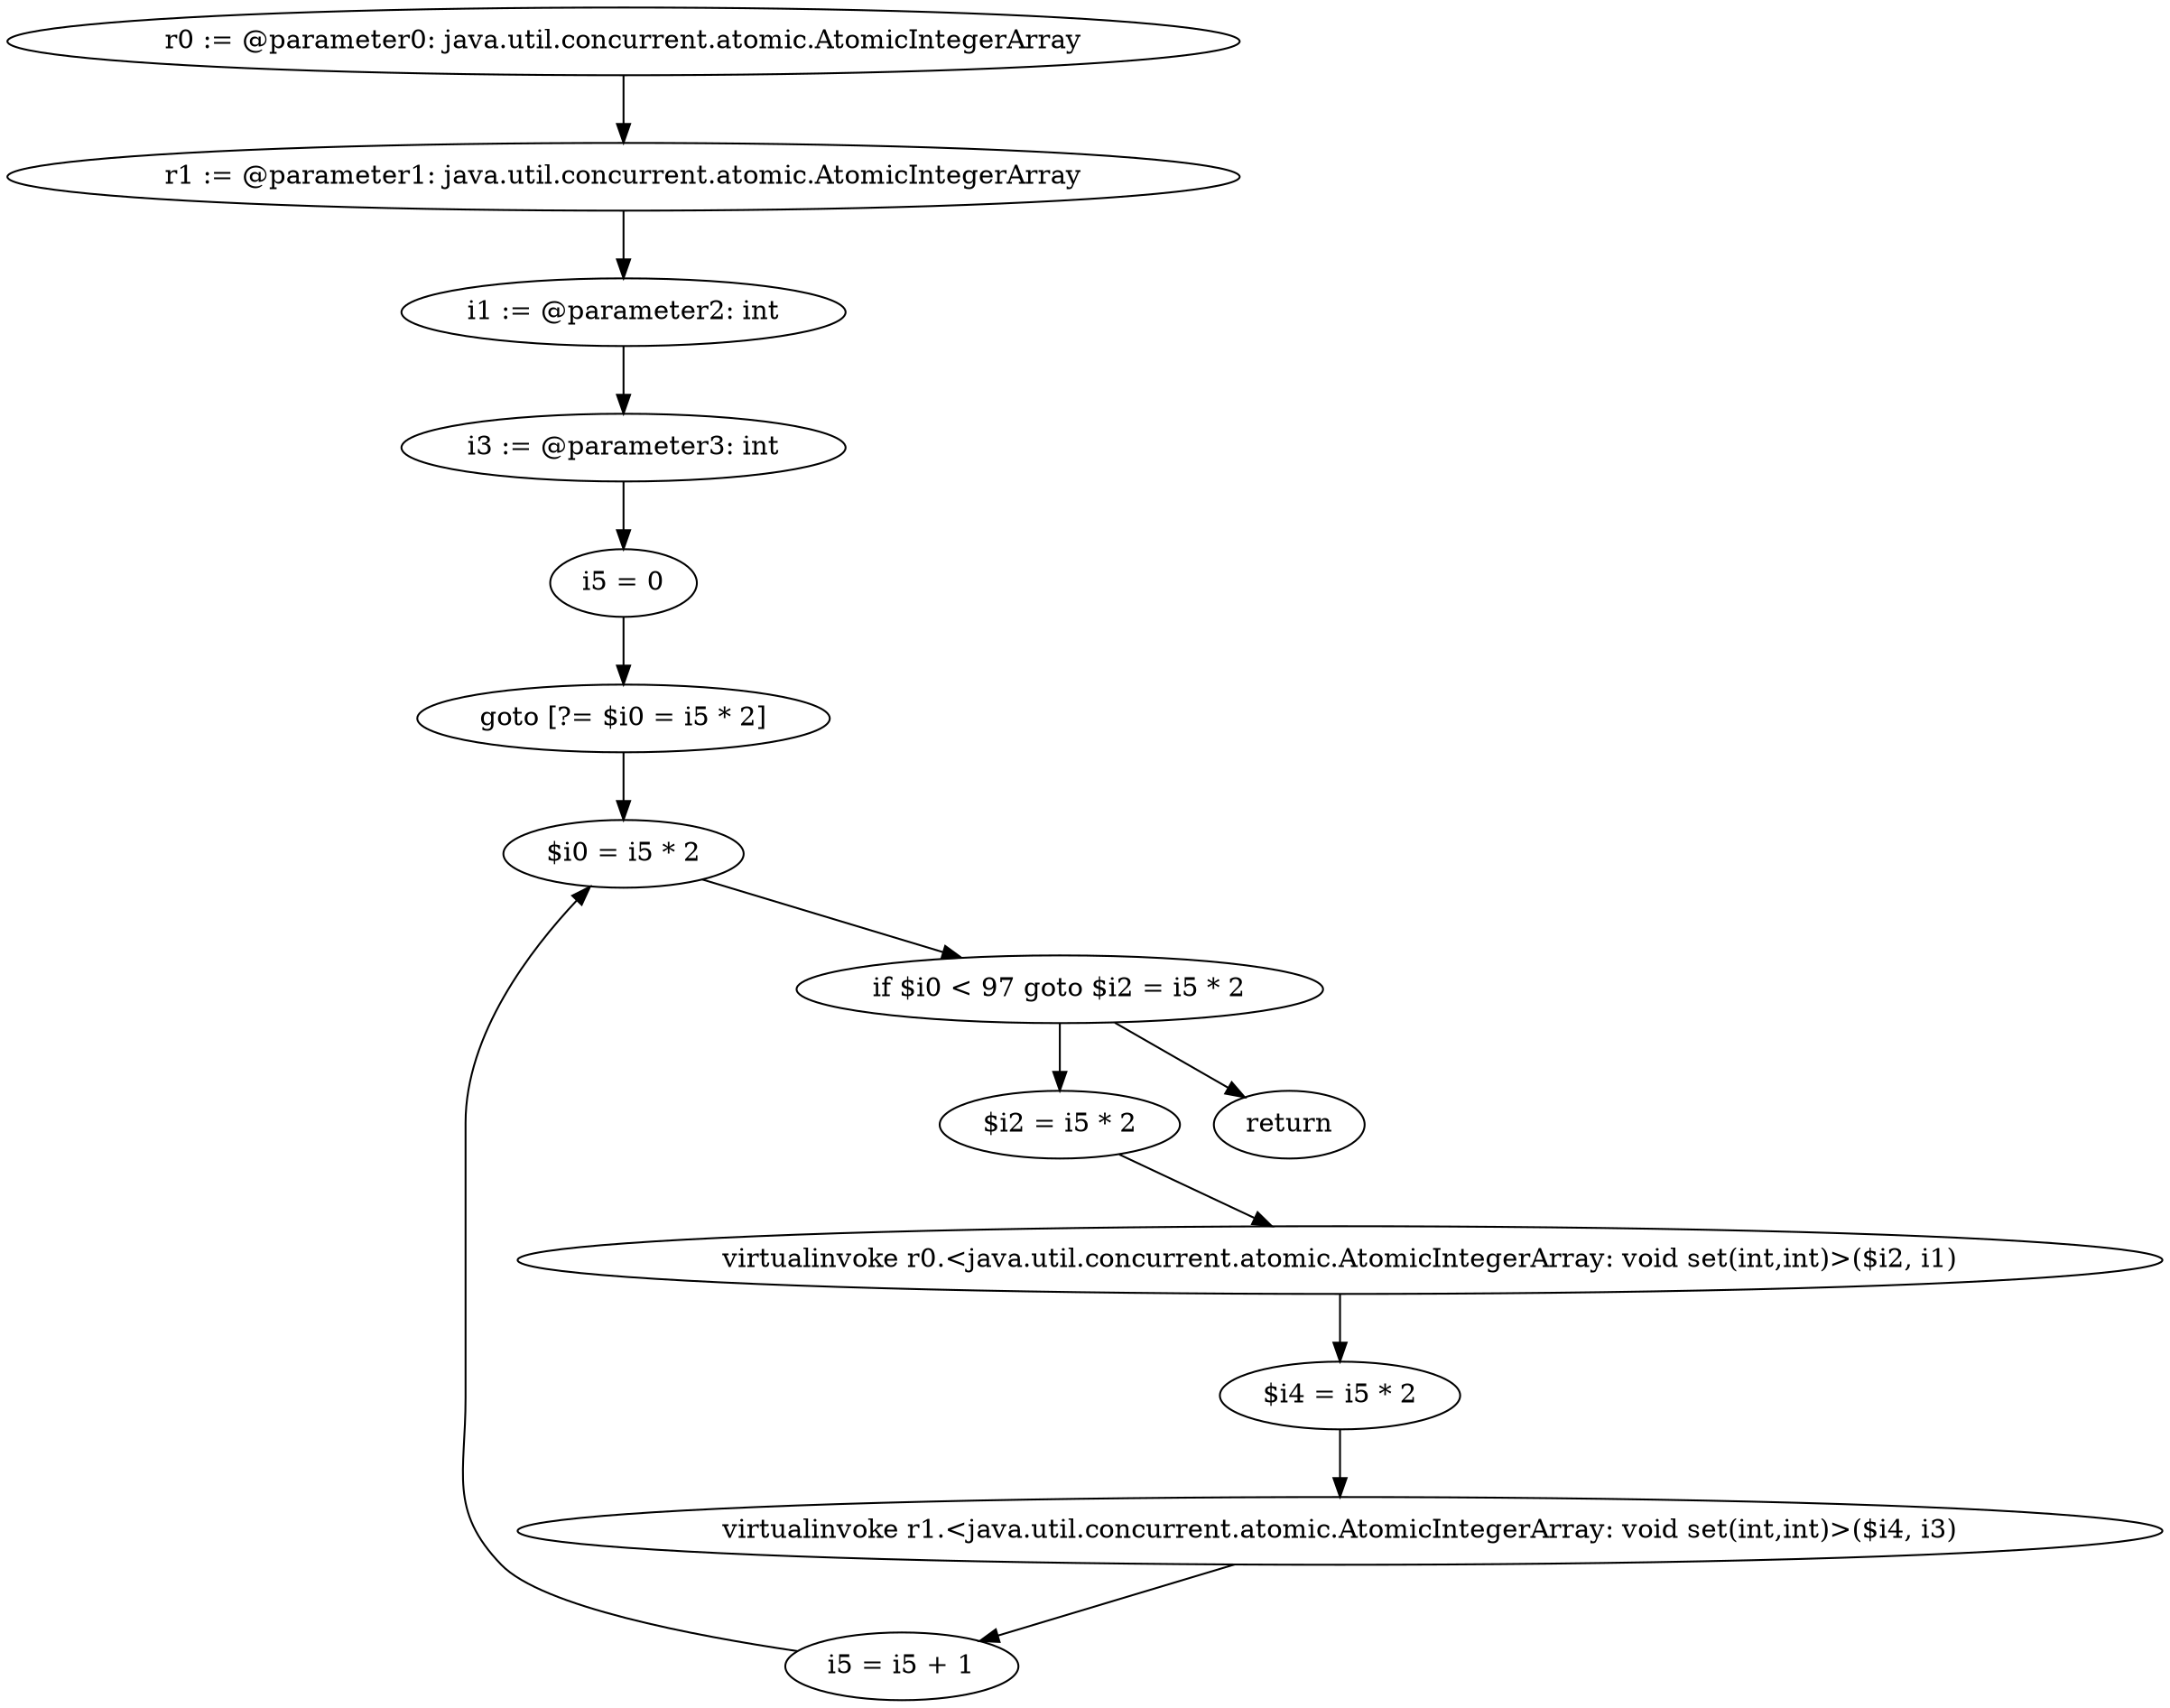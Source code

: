digraph "unitGraph" {
    "r0 := @parameter0: java.util.concurrent.atomic.AtomicIntegerArray"
    "r1 := @parameter1: java.util.concurrent.atomic.AtomicIntegerArray"
    "i1 := @parameter2: int"
    "i3 := @parameter3: int"
    "i5 = 0"
    "goto [?= $i0 = i5 * 2]"
    "$i2 = i5 * 2"
    "virtualinvoke r0.<java.util.concurrent.atomic.AtomicIntegerArray: void set(int,int)>($i2, i1)"
    "$i4 = i5 * 2"
    "virtualinvoke r1.<java.util.concurrent.atomic.AtomicIntegerArray: void set(int,int)>($i4, i3)"
    "i5 = i5 + 1"
    "$i0 = i5 * 2"
    "if $i0 < 97 goto $i2 = i5 * 2"
    "return"
    "r0 := @parameter0: java.util.concurrent.atomic.AtomicIntegerArray"->"r1 := @parameter1: java.util.concurrent.atomic.AtomicIntegerArray";
    "r1 := @parameter1: java.util.concurrent.atomic.AtomicIntegerArray"->"i1 := @parameter2: int";
    "i1 := @parameter2: int"->"i3 := @parameter3: int";
    "i3 := @parameter3: int"->"i5 = 0";
    "i5 = 0"->"goto [?= $i0 = i5 * 2]";
    "goto [?= $i0 = i5 * 2]"->"$i0 = i5 * 2";
    "$i2 = i5 * 2"->"virtualinvoke r0.<java.util.concurrent.atomic.AtomicIntegerArray: void set(int,int)>($i2, i1)";
    "virtualinvoke r0.<java.util.concurrent.atomic.AtomicIntegerArray: void set(int,int)>($i2, i1)"->"$i4 = i5 * 2";
    "$i4 = i5 * 2"->"virtualinvoke r1.<java.util.concurrent.atomic.AtomicIntegerArray: void set(int,int)>($i4, i3)";
    "virtualinvoke r1.<java.util.concurrent.atomic.AtomicIntegerArray: void set(int,int)>($i4, i3)"->"i5 = i5 + 1";
    "i5 = i5 + 1"->"$i0 = i5 * 2";
    "$i0 = i5 * 2"->"if $i0 < 97 goto $i2 = i5 * 2";
    "if $i0 < 97 goto $i2 = i5 * 2"->"return";
    "if $i0 < 97 goto $i2 = i5 * 2"->"$i2 = i5 * 2";
}
